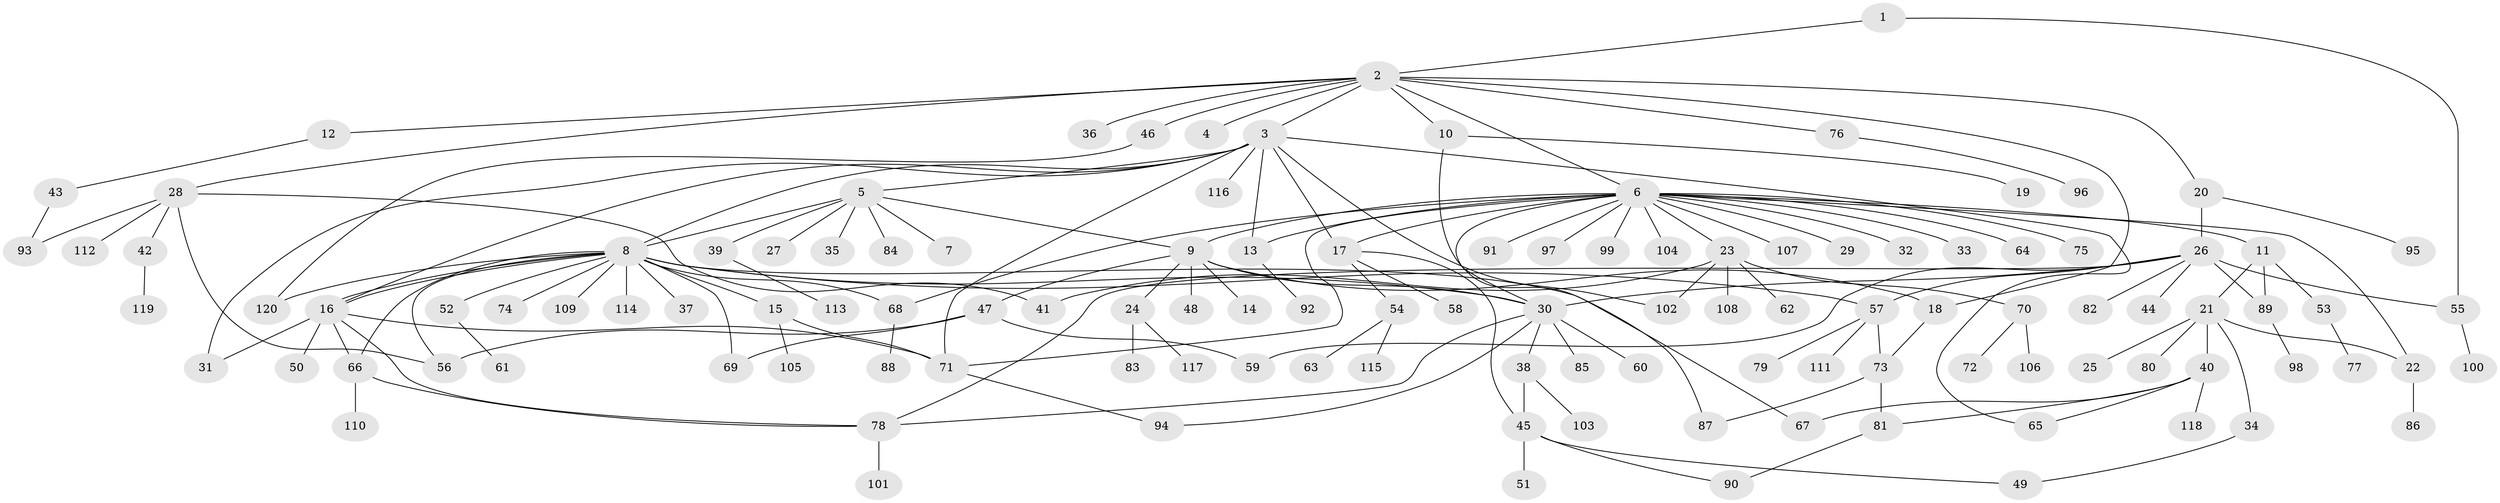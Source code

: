 // Generated by graph-tools (version 1.1) at 2025/46/03/09/25 04:46:56]
// undirected, 120 vertices, 159 edges
graph export_dot {
graph [start="1"]
  node [color=gray90,style=filled];
  1;
  2;
  3;
  4;
  5;
  6;
  7;
  8;
  9;
  10;
  11;
  12;
  13;
  14;
  15;
  16;
  17;
  18;
  19;
  20;
  21;
  22;
  23;
  24;
  25;
  26;
  27;
  28;
  29;
  30;
  31;
  32;
  33;
  34;
  35;
  36;
  37;
  38;
  39;
  40;
  41;
  42;
  43;
  44;
  45;
  46;
  47;
  48;
  49;
  50;
  51;
  52;
  53;
  54;
  55;
  56;
  57;
  58;
  59;
  60;
  61;
  62;
  63;
  64;
  65;
  66;
  67;
  68;
  69;
  70;
  71;
  72;
  73;
  74;
  75;
  76;
  77;
  78;
  79;
  80;
  81;
  82;
  83;
  84;
  85;
  86;
  87;
  88;
  89;
  90;
  91;
  92;
  93;
  94;
  95;
  96;
  97;
  98;
  99;
  100;
  101;
  102;
  103;
  104;
  105;
  106;
  107;
  108;
  109;
  110;
  111;
  112;
  113;
  114;
  115;
  116;
  117;
  118;
  119;
  120;
  1 -- 2;
  1 -- 55;
  2 -- 3;
  2 -- 4;
  2 -- 6;
  2 -- 10;
  2 -- 12;
  2 -- 18;
  2 -- 20;
  2 -- 28;
  2 -- 36;
  2 -- 46;
  2 -- 76;
  3 -- 5;
  3 -- 8;
  3 -- 13;
  3 -- 16;
  3 -- 17;
  3 -- 31;
  3 -- 65;
  3 -- 71;
  3 -- 102;
  3 -- 116;
  5 -- 7;
  5 -- 8;
  5 -- 9;
  5 -- 27;
  5 -- 35;
  5 -- 39;
  5 -- 84;
  6 -- 9;
  6 -- 11;
  6 -- 13;
  6 -- 17;
  6 -- 22;
  6 -- 23;
  6 -- 29;
  6 -- 30;
  6 -- 32;
  6 -- 33;
  6 -- 64;
  6 -- 68;
  6 -- 71;
  6 -- 75;
  6 -- 91;
  6 -- 97;
  6 -- 99;
  6 -- 104;
  6 -- 107;
  8 -- 15;
  8 -- 16;
  8 -- 16;
  8 -- 30;
  8 -- 37;
  8 -- 52;
  8 -- 56;
  8 -- 57;
  8 -- 66;
  8 -- 67;
  8 -- 68;
  8 -- 69;
  8 -- 74;
  8 -- 109;
  8 -- 114;
  8 -- 120;
  9 -- 14;
  9 -- 18;
  9 -- 24;
  9 -- 30;
  9 -- 47;
  9 -- 48;
  10 -- 19;
  10 -- 87;
  11 -- 21;
  11 -- 53;
  11 -- 89;
  12 -- 43;
  13 -- 92;
  15 -- 71;
  15 -- 105;
  16 -- 31;
  16 -- 50;
  16 -- 66;
  16 -- 71;
  16 -- 78;
  17 -- 45;
  17 -- 54;
  17 -- 58;
  18 -- 73;
  20 -- 26;
  20 -- 95;
  21 -- 22;
  21 -- 25;
  21 -- 34;
  21 -- 40;
  21 -- 80;
  22 -- 86;
  23 -- 41;
  23 -- 62;
  23 -- 70;
  23 -- 102;
  23 -- 108;
  24 -- 83;
  24 -- 117;
  26 -- 30;
  26 -- 44;
  26 -- 55;
  26 -- 57;
  26 -- 59;
  26 -- 78;
  26 -- 82;
  26 -- 89;
  28 -- 41;
  28 -- 42;
  28 -- 56;
  28 -- 93;
  28 -- 112;
  30 -- 38;
  30 -- 60;
  30 -- 78;
  30 -- 85;
  30 -- 94;
  34 -- 49;
  38 -- 45;
  38 -- 103;
  39 -- 113;
  40 -- 65;
  40 -- 67;
  40 -- 81;
  40 -- 118;
  42 -- 119;
  43 -- 93;
  45 -- 49;
  45 -- 51;
  45 -- 90;
  46 -- 120;
  47 -- 56;
  47 -- 59;
  47 -- 69;
  52 -- 61;
  53 -- 77;
  54 -- 63;
  54 -- 115;
  55 -- 100;
  57 -- 73;
  57 -- 79;
  57 -- 111;
  66 -- 78;
  66 -- 110;
  68 -- 88;
  70 -- 72;
  70 -- 106;
  71 -- 94;
  73 -- 81;
  73 -- 87;
  76 -- 96;
  78 -- 101;
  81 -- 90;
  89 -- 98;
}
